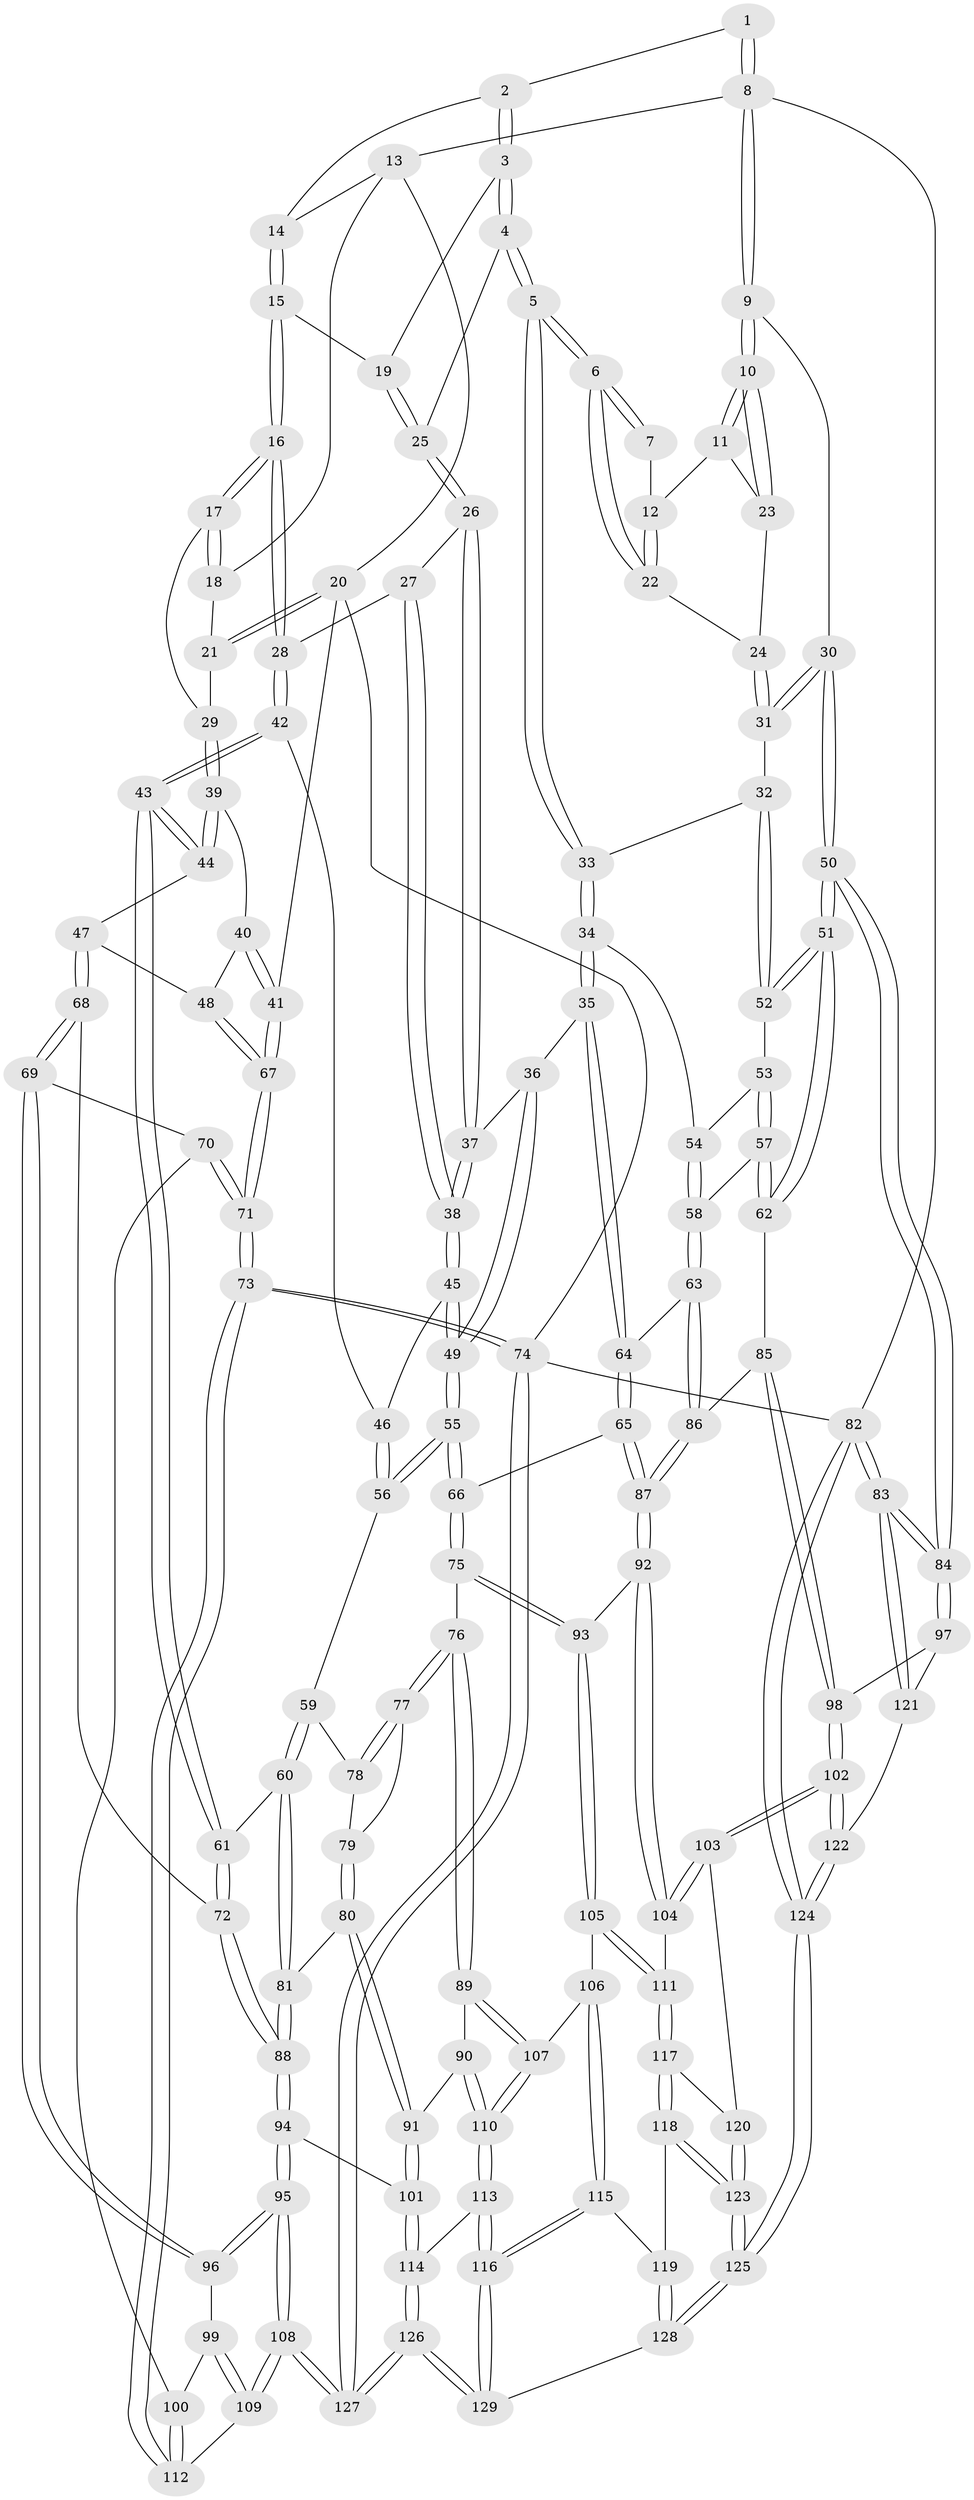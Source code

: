 // Generated by graph-tools (version 1.1) at 2025/11/02/27/25 16:11:52]
// undirected, 129 vertices, 319 edges
graph export_dot {
graph [start="1"]
  node [color=gray90,style=filled];
  1 [pos="+1+0"];
  2 [pos="+0.7104504067118379+0"];
  3 [pos="+0.6980035524292135+0"];
  4 [pos="+0.6934450035670666+0.18750200343078827"];
  5 [pos="+0.7148950809530197+0.2004884647127506"];
  6 [pos="+0.7442454831983956+0.1979758162854026"];
  7 [pos="+0.9411897213891327+0"];
  8 [pos="+1+0"];
  9 [pos="+1+0.1568181095050542"];
  10 [pos="+1+0.15908785675037815"];
  11 [pos="+0.9492993457583554+0.12847172536024795"];
  12 [pos="+0.9130507963070131+0.10592683200960379"];
  13 [pos="+0.24804152405852203+0"];
  14 [pos="+0.3325682453262996+0"];
  15 [pos="+0.4115928798474585+0.09050719312777179"];
  16 [pos="+0.25192503162422863+0.27443893263998254"];
  17 [pos="+0.23806557932416705+0.27233543168373947"];
  18 [pos="+0.19850804813273168+0"];
  19 [pos="+0.42608243686428826+0.09857494892494344"];
  20 [pos="+0+0.20722025418512904"];
  21 [pos="+0.027855980672439624+0.14735255842830566"];
  22 [pos="+0.7675214254339278+0.19717429851846"];
  23 [pos="+0.9426690782236716+0.2095624832796817"];
  24 [pos="+0.8975978500636871+0.24505525539847386"];
  25 [pos="+0.5955882848469953+0.21770558372890686"];
  26 [pos="+0.5751280306856874+0.2472270752185991"];
  27 [pos="+0.3943685213891077+0.3348460394304812"];
  28 [pos="+0.2807778581927374+0.30039103092760167"];
  29 [pos="+0.23616677546027046+0.2726609589376312"];
  30 [pos="+1+0.3881423058716071"];
  31 [pos="+1+0.3849539499509386"];
  32 [pos="+0.9540477605416434+0.4108162150421839"];
  33 [pos="+0.7817198139072258+0.4309165004076825"];
  34 [pos="+0.7557747784732994+0.47827875262176317"];
  35 [pos="+0.7483090377991981+0.4859408936979494"];
  36 [pos="+0.5809083077477516+0.4270700361727226"];
  37 [pos="+0.5711351087524635+0.41515463722686524"];
  38 [pos="+0.4438388188889293+0.4523535743020523"];
  39 [pos="+0.14444803791397554+0.3636842083482922"];
  40 [pos="+0.11202038592310383+0.37207163264386234"];
  41 [pos="+0+0.36031758856317136"];
  42 [pos="+0.29416628439952364+0.5193439322174846"];
  43 [pos="+0.25672801005377294+0.5484661976831738"];
  44 [pos="+0.17241435443104197+0.4880655654559361"];
  45 [pos="+0.44020094074002025+0.46592147572487624"];
  46 [pos="+0.38713292890344775+0.5251314180384067"];
  47 [pos="+0.06104855864223505+0.5475200553900373"];
  48 [pos="+0.056796095540123+0.5450224603560233"];
  49 [pos="+0.5523495290146393+0.557593439986439"];
  50 [pos="+1+0.7111571551244704"];
  51 [pos="+1+0.6837583093694853"];
  52 [pos="+0.926177549255442+0.5641626050133948"];
  53 [pos="+0.9073567325767281+0.5662771603770372"];
  54 [pos="+0.8919746670705266+0.5629275158613459"];
  55 [pos="+0.5636463042200113+0.5914351170081362"];
  56 [pos="+0.4146169212212959+0.5842507149056196"];
  57 [pos="+0.8717531687188766+0.6507370690892017"];
  58 [pos="+0.8134691056130539+0.646590852171996"];
  59 [pos="+0.40751461714745596+0.6256509231316147"];
  60 [pos="+0.3357143210701072+0.6703406538342058"];
  61 [pos="+0.23911460111039443+0.6080703788780777"];
  62 [pos="+0.9735416981955981+0.6961101444517492"];
  63 [pos="+0.7991720362519102+0.6484803890543349"];
  64 [pos="+0.7126212945627919+0.594330902682016"];
  65 [pos="+0.6514192353422822+0.6375703969257429"];
  66 [pos="+0.619340849092144+0.6513062830170889"];
  67 [pos="+0+0.4922889107476418"];
  68 [pos="+0.13995962016893299+0.6797969658872586"];
  69 [pos="+0.12581134169312322+0.6942809009587251"];
  70 [pos="+0.04405483172916952+0.7208424716781303"];
  71 [pos="+0+0.7360286347410859"];
  72 [pos="+0.1569550143689461+0.6766764289799454"];
  73 [pos="+0+0.8819590967748613"];
  74 [pos="+0+1"];
  75 [pos="+0.6001299616077229+0.6863626919593618"];
  76 [pos="+0.5444737525282614+0.715071245411009"];
  77 [pos="+0.5111654220451431+0.7083894581676228"];
  78 [pos="+0.4230386929926781+0.6444609648216448"];
  79 [pos="+0.3966250851716856+0.7425394806147273"];
  80 [pos="+0.3771402649417281+0.7540569576503378"];
  81 [pos="+0.34568942547621057+0.7383137400850945"];
  82 [pos="+1+1"];
  83 [pos="+1+0.9417371509901696"];
  84 [pos="+1+0.7968771701489012"];
  85 [pos="+0.875323715290685+0.7580333821034689"];
  86 [pos="+0.8273363474012656+0.7556586802689742"];
  87 [pos="+0.7869082322141947+0.798303661754945"];
  88 [pos="+0.2686095146448552+0.7799365885305656"];
  89 [pos="+0.5180947664853243+0.7745612827187227"];
  90 [pos="+0.46349671999281583+0.8098967525154768"];
  91 [pos="+0.4047543510484126+0.8240275986384566"];
  92 [pos="+0.7864535355847629+0.7995028503907101"];
  93 [pos="+0.6458655511497625+0.7940364668102861"];
  94 [pos="+0.2608674567237054+0.8845107866730866"];
  95 [pos="+0.2131380027223429+0.9267250075786726"];
  96 [pos="+0.13125394935296364+0.7440249736982119"];
  97 [pos="+0.9842268845839242+0.8608695744698122"];
  98 [pos="+0.9105151849181696+0.8451984316954794"];
  99 [pos="+0.11079075224021652+0.8021020471146212"];
  100 [pos="+0.05880226610994117+0.8422165672284618"];
  101 [pos="+0.3824680408209564+0.8841403136829135"];
  102 [pos="+0.8131016305714989+0.8936641672519874"];
  103 [pos="+0.8108052409232083+0.8919252730689796"];
  104 [pos="+0.7902997157684519+0.8424366753962342"];
  105 [pos="+0.643236174062286+0.8596499692543795"];
  106 [pos="+0.603933556613722+0.8751146508503005"];
  107 [pos="+0.5425961936208961+0.8690847721250767"];
  108 [pos="+0.18181508524981813+0.9769627671838785"];
  109 [pos="+0.11348154289422123+0.927029271827315"];
  110 [pos="+0.5022169758947306+0.9075583697921502"];
  111 [pos="+0.6469487183687577+0.8632743217505522"];
  112 [pos="+0.04844104236635759+0.895411357721776"];
  113 [pos="+0.5003460832655982+0.9105466498885386"];
  114 [pos="+0.4154424656958369+0.9251097534827296"];
  115 [pos="+0.578778209090018+0.9660236888497689"];
  116 [pos="+0.5510788031028075+0.9839792242239079"];
  117 [pos="+0.6585982198582486+0.8847544229745394"];
  118 [pos="+0.6475728476888325+0.9551461786711098"];
  119 [pos="+0.6309821105962227+0.9657760137436416"];
  120 [pos="+0.7264264853904221+0.9220019701781456"];
  121 [pos="+0.9059177455064055+0.9612630708901093"];
  122 [pos="+0.8579877123747838+1"];
  123 [pos="+0.7086248604734594+0.9920997654026646"];
  124 [pos="+0.8469597020188487+1"];
  125 [pos="+0.8223041658928+1"];
  126 [pos="+0.38090259185470704+1"];
  127 [pos="+0.19672580546006077+1"];
  128 [pos="+0.6804948581633856+1"];
  129 [pos="+0.4914150170040156+1"];
  1 -- 2;
  1 -- 8;
  1 -- 8;
  2 -- 3;
  2 -- 3;
  2 -- 14;
  3 -- 4;
  3 -- 4;
  3 -- 19;
  4 -- 5;
  4 -- 5;
  4 -- 25;
  5 -- 6;
  5 -- 6;
  5 -- 33;
  5 -- 33;
  6 -- 7;
  6 -- 7;
  6 -- 22;
  6 -- 22;
  7 -- 12;
  8 -- 9;
  8 -- 9;
  8 -- 13;
  8 -- 82;
  9 -- 10;
  9 -- 10;
  9 -- 30;
  10 -- 11;
  10 -- 11;
  10 -- 23;
  10 -- 23;
  11 -- 12;
  11 -- 23;
  12 -- 22;
  12 -- 22;
  13 -- 14;
  13 -- 18;
  13 -- 20;
  14 -- 15;
  14 -- 15;
  15 -- 16;
  15 -- 16;
  15 -- 19;
  16 -- 17;
  16 -- 17;
  16 -- 28;
  16 -- 28;
  17 -- 18;
  17 -- 18;
  17 -- 29;
  18 -- 21;
  19 -- 25;
  19 -- 25;
  20 -- 21;
  20 -- 21;
  20 -- 41;
  20 -- 74;
  21 -- 29;
  22 -- 24;
  23 -- 24;
  24 -- 31;
  24 -- 31;
  25 -- 26;
  25 -- 26;
  26 -- 27;
  26 -- 37;
  26 -- 37;
  27 -- 28;
  27 -- 38;
  27 -- 38;
  28 -- 42;
  28 -- 42;
  29 -- 39;
  29 -- 39;
  30 -- 31;
  30 -- 31;
  30 -- 50;
  30 -- 50;
  31 -- 32;
  32 -- 33;
  32 -- 52;
  32 -- 52;
  33 -- 34;
  33 -- 34;
  34 -- 35;
  34 -- 35;
  34 -- 54;
  35 -- 36;
  35 -- 64;
  35 -- 64;
  36 -- 37;
  36 -- 49;
  36 -- 49;
  37 -- 38;
  37 -- 38;
  38 -- 45;
  38 -- 45;
  39 -- 40;
  39 -- 44;
  39 -- 44;
  40 -- 41;
  40 -- 41;
  40 -- 48;
  41 -- 67;
  41 -- 67;
  42 -- 43;
  42 -- 43;
  42 -- 46;
  43 -- 44;
  43 -- 44;
  43 -- 61;
  43 -- 61;
  44 -- 47;
  45 -- 46;
  45 -- 49;
  45 -- 49;
  46 -- 56;
  46 -- 56;
  47 -- 48;
  47 -- 68;
  47 -- 68;
  48 -- 67;
  48 -- 67;
  49 -- 55;
  49 -- 55;
  50 -- 51;
  50 -- 51;
  50 -- 84;
  50 -- 84;
  51 -- 52;
  51 -- 52;
  51 -- 62;
  51 -- 62;
  52 -- 53;
  53 -- 54;
  53 -- 57;
  53 -- 57;
  54 -- 58;
  54 -- 58;
  55 -- 56;
  55 -- 56;
  55 -- 66;
  55 -- 66;
  56 -- 59;
  57 -- 58;
  57 -- 62;
  57 -- 62;
  58 -- 63;
  58 -- 63;
  59 -- 60;
  59 -- 60;
  59 -- 78;
  60 -- 61;
  60 -- 81;
  60 -- 81;
  61 -- 72;
  61 -- 72;
  62 -- 85;
  63 -- 64;
  63 -- 86;
  63 -- 86;
  64 -- 65;
  64 -- 65;
  65 -- 66;
  65 -- 87;
  65 -- 87;
  66 -- 75;
  66 -- 75;
  67 -- 71;
  67 -- 71;
  68 -- 69;
  68 -- 69;
  68 -- 72;
  69 -- 70;
  69 -- 96;
  69 -- 96;
  70 -- 71;
  70 -- 71;
  70 -- 100;
  71 -- 73;
  71 -- 73;
  72 -- 88;
  72 -- 88;
  73 -- 74;
  73 -- 74;
  73 -- 112;
  73 -- 112;
  74 -- 127;
  74 -- 127;
  74 -- 82;
  75 -- 76;
  75 -- 93;
  75 -- 93;
  76 -- 77;
  76 -- 77;
  76 -- 89;
  76 -- 89;
  77 -- 78;
  77 -- 78;
  77 -- 79;
  78 -- 79;
  79 -- 80;
  79 -- 80;
  80 -- 81;
  80 -- 91;
  80 -- 91;
  81 -- 88;
  81 -- 88;
  82 -- 83;
  82 -- 83;
  82 -- 124;
  82 -- 124;
  83 -- 84;
  83 -- 84;
  83 -- 121;
  83 -- 121;
  84 -- 97;
  84 -- 97;
  85 -- 86;
  85 -- 98;
  85 -- 98;
  86 -- 87;
  86 -- 87;
  87 -- 92;
  87 -- 92;
  88 -- 94;
  88 -- 94;
  89 -- 90;
  89 -- 107;
  89 -- 107;
  90 -- 91;
  90 -- 110;
  90 -- 110;
  91 -- 101;
  91 -- 101;
  92 -- 93;
  92 -- 104;
  92 -- 104;
  93 -- 105;
  93 -- 105;
  94 -- 95;
  94 -- 95;
  94 -- 101;
  95 -- 96;
  95 -- 96;
  95 -- 108;
  95 -- 108;
  96 -- 99;
  97 -- 98;
  97 -- 121;
  98 -- 102;
  98 -- 102;
  99 -- 100;
  99 -- 109;
  99 -- 109;
  100 -- 112;
  100 -- 112;
  101 -- 114;
  101 -- 114;
  102 -- 103;
  102 -- 103;
  102 -- 122;
  102 -- 122;
  103 -- 104;
  103 -- 104;
  103 -- 120;
  104 -- 111;
  105 -- 106;
  105 -- 111;
  105 -- 111;
  106 -- 107;
  106 -- 115;
  106 -- 115;
  107 -- 110;
  107 -- 110;
  108 -- 109;
  108 -- 109;
  108 -- 127;
  108 -- 127;
  109 -- 112;
  110 -- 113;
  110 -- 113;
  111 -- 117;
  111 -- 117;
  113 -- 114;
  113 -- 116;
  113 -- 116;
  114 -- 126;
  114 -- 126;
  115 -- 116;
  115 -- 116;
  115 -- 119;
  116 -- 129;
  116 -- 129;
  117 -- 118;
  117 -- 118;
  117 -- 120;
  118 -- 119;
  118 -- 123;
  118 -- 123;
  119 -- 128;
  119 -- 128;
  120 -- 123;
  120 -- 123;
  121 -- 122;
  122 -- 124;
  122 -- 124;
  123 -- 125;
  123 -- 125;
  124 -- 125;
  124 -- 125;
  125 -- 128;
  125 -- 128;
  126 -- 127;
  126 -- 127;
  126 -- 129;
  126 -- 129;
  128 -- 129;
}
